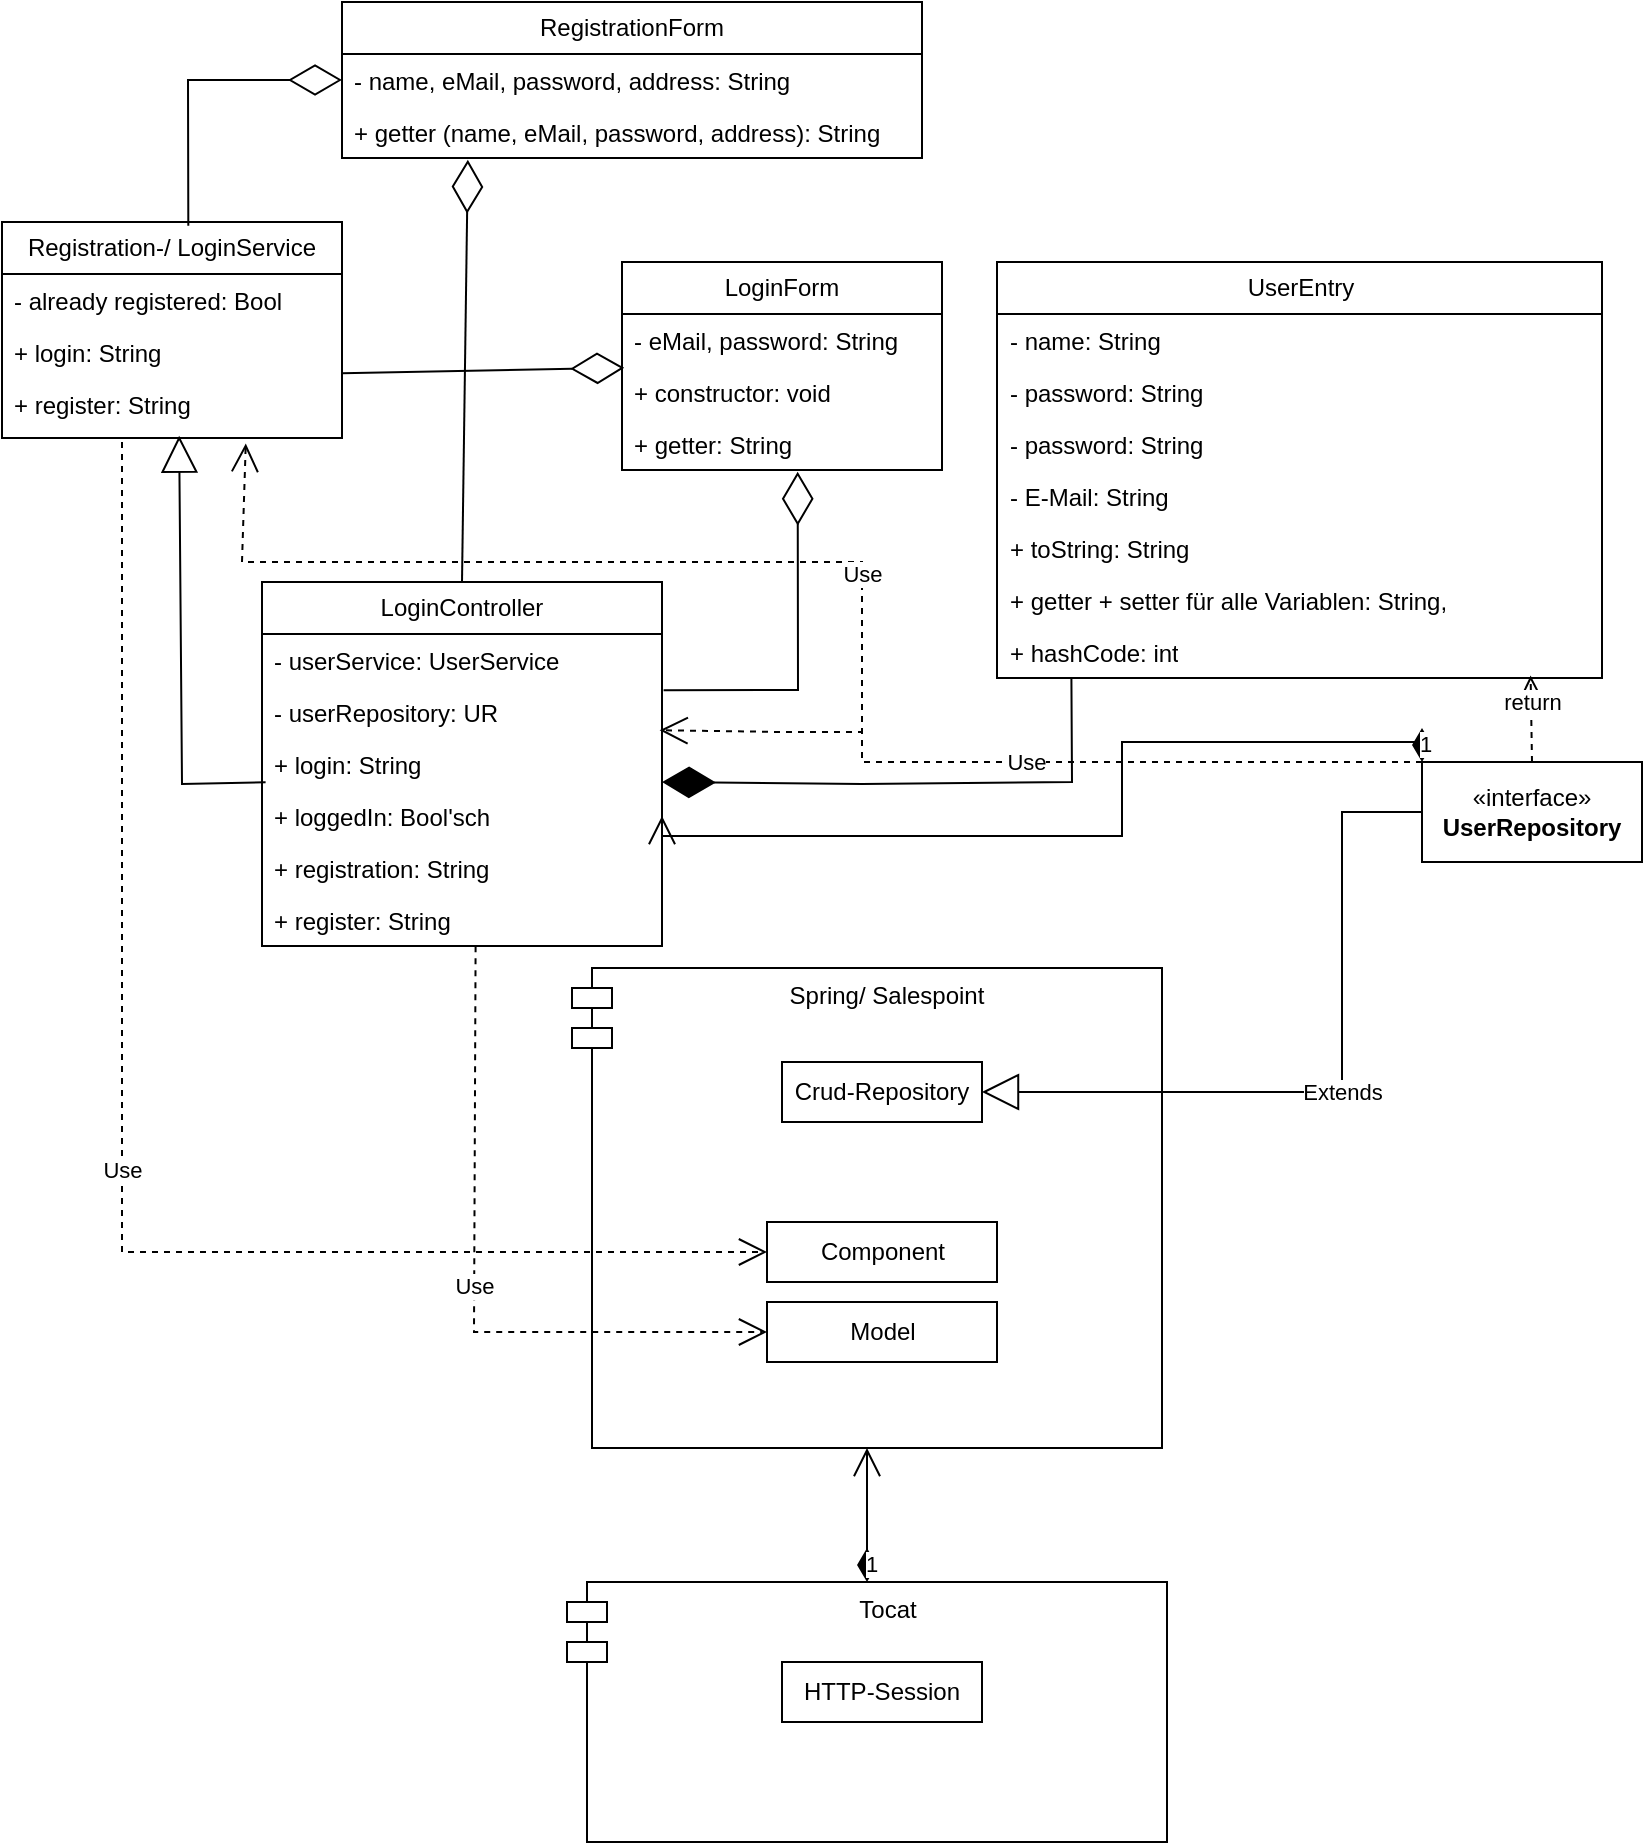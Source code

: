 <mxfile version="22.1.22" type="embed">
  <diagram id="JAHGgCoPbndzk0y3IivD" name="Page-1">
    <mxGraphModel dx="681" dy="396" grid="1" gridSize="10" guides="1" tooltips="1" connect="1" arrows="1" fold="1" page="1" pageScale="1" pageWidth="850" pageHeight="1100" math="0" shadow="0">
      <root>
        <mxCell id="0" />
        <mxCell id="1" parent="0" />
        <mxCell id="6" value="Spring/ Salespoint" style="shape=module;align=left;spacingLeft=20;align=center;verticalAlign=top;whiteSpace=wrap;html=1;" parent="1" vertex="1">
          <mxGeometry x="295" y="663" width="295" height="240" as="geometry" />
        </mxCell>
        <mxCell id="7" value="Crud-Repository" style="html=1;whiteSpace=wrap;" parent="1" vertex="1">
          <mxGeometry x="400" y="710" width="100" height="30" as="geometry" />
        </mxCell>
        <mxCell id="11" value="Tocat" style="shape=module;align=left;spacingLeft=20;align=center;verticalAlign=top;whiteSpace=wrap;html=1;" parent="1" vertex="1">
          <mxGeometry x="292.5" y="970" width="300" height="130" as="geometry" />
        </mxCell>
        <mxCell id="12" value="HTTP-Session" style="html=1;whiteSpace=wrap;" parent="1" vertex="1">
          <mxGeometry x="400" y="1010" width="100" height="30" as="geometry" />
        </mxCell>
        <mxCell id="18" value="1" style="endArrow=open;html=1;endSize=12;startArrow=diamondThin;startSize=14;startFill=1;edgeStyle=orthogonalEdgeStyle;align=left;verticalAlign=bottom;rounded=0;exitX=0.5;exitY=0;exitDx=0;exitDy=0;entryX=0.5;entryY=1;entryDx=0;entryDy=0;" parent="1" source="11" target="6" edge="1">
          <mxGeometry x="-1" y="3" relative="1" as="geometry">
            <mxPoint x="230" y="940" as="sourcePoint" />
            <mxPoint x="300" y="880" as="targetPoint" />
          </mxGeometry>
        </mxCell>
        <mxCell id="20" value="Component" style="html=1;whiteSpace=wrap;" parent="1" vertex="1">
          <mxGeometry x="392.5" y="790" width="115" height="30" as="geometry" />
        </mxCell>
        <mxCell id="21" value="Model" style="html=1;whiteSpace=wrap;" parent="1" vertex="1">
          <mxGeometry x="392.5" y="830" width="115" height="30" as="geometry" />
        </mxCell>
        <mxCell id="22" value="«interface»&lt;br&gt;&lt;b&gt;UserRepository&lt;/b&gt;" style="html=1;whiteSpace=wrap;" parent="1" vertex="1">
          <mxGeometry x="720" y="560" width="110" height="50" as="geometry" />
        </mxCell>
        <mxCell id="23" value="Extends" style="endArrow=block;endSize=16;endFill=0;html=1;rounded=0;exitX=0;exitY=0.5;exitDx=0;exitDy=0;entryX=1;entryY=0.5;entryDx=0;entryDy=0;" parent="1" source="22" target="7" edge="1">
          <mxGeometry width="160" relative="1" as="geometry">
            <mxPoint x="670" y="600" as="sourcePoint" />
            <mxPoint x="660" y="780" as="targetPoint" />
            <Array as="points">
              <mxPoint x="680" y="585" />
              <mxPoint x="680" y="725" />
            </Array>
          </mxGeometry>
        </mxCell>
        <mxCell id="25" value="LoginController" style="swimlane;fontStyle=0;childLayout=stackLayout;horizontal=1;startSize=26;fillColor=none;horizontalStack=0;resizeParent=1;resizeParentMax=0;resizeLast=0;collapsible=1;marginBottom=0;whiteSpace=wrap;html=1;" parent="1" vertex="1">
          <mxGeometry x="140" y="470" width="200" height="182" as="geometry" />
        </mxCell>
        <mxCell id="26" value="- userService: UserService" style="text;strokeColor=none;fillColor=none;align=left;verticalAlign=top;spacingLeft=4;spacingRight=4;overflow=hidden;rotatable=0;points=[[0,0.5],[1,0.5]];portConstraint=eastwest;whiteSpace=wrap;html=1;" parent="25" vertex="1">
          <mxGeometry y="26" width="200" height="26" as="geometry" />
        </mxCell>
        <mxCell id="80" value="- userRepository: UR" style="text;strokeColor=none;fillColor=none;align=left;verticalAlign=top;spacingLeft=4;spacingRight=4;overflow=hidden;rotatable=0;points=[[0,0.5],[1,0.5]];portConstraint=eastwest;whiteSpace=wrap;html=1;" vertex="1" parent="25">
          <mxGeometry y="52" width="200" height="26" as="geometry" />
        </mxCell>
        <mxCell id="27" value="+ login: String" style="text;strokeColor=none;fillColor=none;align=left;verticalAlign=top;spacingLeft=4;spacingRight=4;overflow=hidden;rotatable=0;points=[[0,0.5],[1,0.5]];portConstraint=eastwest;whiteSpace=wrap;html=1;" parent="25" vertex="1">
          <mxGeometry y="78" width="200" height="26" as="geometry" />
        </mxCell>
        <mxCell id="28" value="+ loggedIn: Bool&#39;sch" style="text;strokeColor=none;fillColor=none;align=left;verticalAlign=top;spacingLeft=4;spacingRight=4;overflow=hidden;rotatable=0;points=[[0,0.5],[1,0.5]];portConstraint=eastwest;whiteSpace=wrap;html=1;" parent="25" vertex="1">
          <mxGeometry y="104" width="200" height="26" as="geometry" />
        </mxCell>
        <mxCell id="62" value="+ registration: String" style="text;strokeColor=none;fillColor=none;align=left;verticalAlign=top;spacingLeft=4;spacingRight=4;overflow=hidden;rotatable=0;points=[[0,0.5],[1,0.5]];portConstraint=eastwest;whiteSpace=wrap;html=1;" vertex="1" parent="25">
          <mxGeometry y="130" width="200" height="26" as="geometry" />
        </mxCell>
        <mxCell id="71" value="+ register: String" style="text;strokeColor=none;fillColor=none;align=left;verticalAlign=top;spacingLeft=4;spacingRight=4;overflow=hidden;rotatable=0;points=[[0,0.5],[1,0.5]];portConstraint=eastwest;whiteSpace=wrap;html=1;" vertex="1" parent="25">
          <mxGeometry y="156" width="200" height="26" as="geometry" />
        </mxCell>
        <mxCell id="29" value="UserEntry" style="swimlane;fontStyle=0;childLayout=stackLayout;horizontal=1;startSize=26;fillColor=none;horizontalStack=0;resizeParent=1;resizeParentMax=0;resizeLast=0;collapsible=1;marginBottom=0;whiteSpace=wrap;html=1;" parent="1" vertex="1">
          <mxGeometry x="507.5" y="310" width="302.5" height="208" as="geometry" />
        </mxCell>
        <mxCell id="31" value="- name: String" style="text;strokeColor=none;fillColor=none;align=left;verticalAlign=top;spacingLeft=4;spacingRight=4;overflow=hidden;rotatable=0;points=[[0,0.5],[1,0.5]];portConstraint=eastwest;whiteSpace=wrap;html=1;" parent="29" vertex="1">
          <mxGeometry y="26" width="302.5" height="26" as="geometry" />
        </mxCell>
        <mxCell id="34" value="- password: String" style="text;strokeColor=none;fillColor=none;align=left;verticalAlign=top;spacingLeft=4;spacingRight=4;overflow=hidden;rotatable=0;points=[[0,0.5],[1,0.5]];portConstraint=eastwest;whiteSpace=wrap;html=1;" parent="29" vertex="1">
          <mxGeometry y="52" width="302.5" height="26" as="geometry" />
        </mxCell>
        <mxCell id="35" value="- password: String" style="text;strokeColor=none;fillColor=none;align=left;verticalAlign=top;spacingLeft=4;spacingRight=4;overflow=hidden;rotatable=0;points=[[0,0.5],[1,0.5]];portConstraint=eastwest;whiteSpace=wrap;html=1;" parent="29" vertex="1">
          <mxGeometry y="78" width="302.5" height="26" as="geometry" />
        </mxCell>
        <mxCell id="36" value="- E-Mail: String" style="text;strokeColor=none;fillColor=none;align=left;verticalAlign=top;spacingLeft=4;spacingRight=4;overflow=hidden;rotatable=0;points=[[0,0.5],[1,0.5]];portConstraint=eastwest;whiteSpace=wrap;html=1;" parent="29" vertex="1">
          <mxGeometry y="104" width="302.5" height="26" as="geometry" />
        </mxCell>
        <mxCell id="30" value="+ toString: String" style="text;strokeColor=none;fillColor=none;align=left;verticalAlign=top;spacingLeft=4;spacingRight=4;overflow=hidden;rotatable=0;points=[[0,0.5],[1,0.5]];portConstraint=eastwest;whiteSpace=wrap;html=1;" parent="29" vertex="1">
          <mxGeometry y="130" width="302.5" height="26" as="geometry" />
        </mxCell>
        <mxCell id="32" value="+ getter + setter für alle Variablen: String," style="text;strokeColor=none;fillColor=none;align=left;verticalAlign=top;spacingLeft=4;spacingRight=4;overflow=hidden;rotatable=0;points=[[0,0.5],[1,0.5]];portConstraint=eastwest;whiteSpace=wrap;html=1;" parent="29" vertex="1">
          <mxGeometry y="156" width="302.5" height="26" as="geometry" />
        </mxCell>
        <mxCell id="33" value="+ hashCode: int" style="text;strokeColor=none;fillColor=none;align=left;verticalAlign=top;spacingLeft=4;spacingRight=4;overflow=hidden;rotatable=0;points=[[0,0.5],[1,0.5]];portConstraint=eastwest;whiteSpace=wrap;html=1;" parent="29" vertex="1">
          <mxGeometry y="182" width="302.5" height="26" as="geometry" />
        </mxCell>
        <mxCell id="39" value="" style="endArrow=diamondThin;endFill=1;endSize=24;html=1;rounded=0;exitX=0.123;exitY=0.991;exitDx=0;exitDy=0;exitPerimeter=0;" parent="1" source="33" edge="1">
          <mxGeometry width="160" relative="1" as="geometry">
            <mxPoint x="340" y="560" as="sourcePoint" />
            <mxPoint x="340" y="570" as="targetPoint" />
            <Array as="points">
              <mxPoint x="545" y="570" />
              <mxPoint x="440" y="571" />
            </Array>
          </mxGeometry>
        </mxCell>
        <mxCell id="40" value="" style="endArrow=block;endSize=16;endFill=0;html=1;rounded=0;entryX=0.521;entryY=0.962;entryDx=0;entryDy=0;exitX=0.009;exitY=0.85;exitDx=0;exitDy=0;entryPerimeter=0;exitPerimeter=0;" parent="1" source="27" target="46" edge="1">
          <mxGeometry width="160" relative="1" as="geometry">
            <mxPoint x="390" y="440" as="sourcePoint" />
            <mxPoint x="200" y="400" as="targetPoint" />
            <Array as="points">
              <mxPoint x="100" y="571" />
            </Array>
          </mxGeometry>
        </mxCell>
        <mxCell id="41" value="Registration-/ LoginService" style="swimlane;fontStyle=0;childLayout=stackLayout;horizontal=1;startSize=26;fillColor=none;horizontalStack=0;resizeParent=1;resizeParentMax=0;resizeLast=0;collapsible=1;marginBottom=0;whiteSpace=wrap;html=1;" parent="1" vertex="1">
          <mxGeometry x="10" y="290" width="170" height="108" as="geometry" />
        </mxCell>
        <mxCell id="42" value="- already registered: Bool" style="text;strokeColor=none;fillColor=none;align=left;verticalAlign=top;spacingLeft=4;spacingRight=4;overflow=hidden;rotatable=0;points=[[0,0.5],[1,0.5]];portConstraint=eastwest;whiteSpace=wrap;html=1;" parent="41" vertex="1">
          <mxGeometry y="26" width="170" height="26" as="geometry" />
        </mxCell>
        <mxCell id="43" value="+ login: String" style="text;strokeColor=none;fillColor=none;align=left;verticalAlign=top;spacingLeft=4;spacingRight=4;overflow=hidden;rotatable=0;points=[[0,0.5],[1,0.5]];portConstraint=eastwest;whiteSpace=wrap;html=1;" parent="41" vertex="1">
          <mxGeometry y="52" width="170" height="26" as="geometry" />
        </mxCell>
        <mxCell id="46" value="+ register: String" style="text;strokeColor=none;fillColor=none;align=left;verticalAlign=top;spacingLeft=4;spacingRight=4;overflow=hidden;rotatable=0;points=[[0,0.5],[1,0.5]];portConstraint=eastwest;whiteSpace=wrap;html=1;" parent="41" vertex="1">
          <mxGeometry y="78" width="170" height="30" as="geometry" />
        </mxCell>
        <mxCell id="45" value="Use" style="endArrow=open;endSize=12;dashed=1;html=1;rounded=0;exitX=0.534;exitY=1.004;exitDx=0;exitDy=0;exitPerimeter=0;entryX=0;entryY=0.5;entryDx=0;entryDy=0;" parent="1" source="71" target="21" edge="1">
          <mxGeometry width="160" relative="1" as="geometry">
            <mxPoint x="250" y="770" as="sourcePoint" />
            <mxPoint x="410" y="770" as="targetPoint" />
            <Array as="points">
              <mxPoint x="246" y="845" />
            </Array>
          </mxGeometry>
        </mxCell>
        <mxCell id="47" value="Use" style="endArrow=open;endSize=12;dashed=1;html=1;rounded=0;entryX=0;entryY=0.5;entryDx=0;entryDy=0;" parent="1" target="20" edge="1">
          <mxGeometry width="160" relative="1" as="geometry">
            <mxPoint x="70" y="400" as="sourcePoint" />
            <mxPoint x="280" y="670" as="targetPoint" />
            <Array as="points">
              <mxPoint x="70" y="805" />
            </Array>
          </mxGeometry>
        </mxCell>
        <mxCell id="48" value="RegistrationForm" style="swimlane;fontStyle=0;childLayout=stackLayout;horizontal=1;startSize=26;fillColor=none;horizontalStack=0;resizeParent=1;resizeParentMax=0;resizeLast=0;collapsible=1;marginBottom=0;whiteSpace=wrap;html=1;" parent="1" vertex="1">
          <mxGeometry x="180" y="180" width="290" height="78" as="geometry" />
        </mxCell>
        <mxCell id="50" value="- name, eMail, password, address: String" style="text;strokeColor=none;fillColor=none;align=left;verticalAlign=top;spacingLeft=4;spacingRight=4;overflow=hidden;rotatable=0;points=[[0,0.5],[1,0.5]];portConstraint=eastwest;whiteSpace=wrap;html=1;" parent="48" vertex="1">
          <mxGeometry y="26" width="290" height="26" as="geometry" />
        </mxCell>
        <mxCell id="72" value="+ getter (name, eMail, password, address): String" style="text;strokeColor=none;fillColor=none;align=left;verticalAlign=top;spacingLeft=4;spacingRight=4;overflow=hidden;rotatable=0;points=[[0,0.5],[1,0.5]];portConstraint=eastwest;whiteSpace=wrap;html=1;" vertex="1" parent="48">
          <mxGeometry y="52" width="290" height="26" as="geometry" />
        </mxCell>
        <mxCell id="53" value="LoginForm" style="swimlane;fontStyle=0;childLayout=stackLayout;horizontal=1;startSize=26;fillColor=none;horizontalStack=0;resizeParent=1;resizeParentMax=0;resizeLast=0;collapsible=1;marginBottom=0;whiteSpace=wrap;html=1;" parent="1" vertex="1">
          <mxGeometry x="320" y="310" width="160" height="104" as="geometry" />
        </mxCell>
        <mxCell id="55" value="- eMail, password: String" style="text;strokeColor=none;fillColor=none;align=left;verticalAlign=top;spacingLeft=4;spacingRight=4;overflow=hidden;rotatable=0;points=[[0,0.5],[1,0.5]];portConstraint=eastwest;whiteSpace=wrap;html=1;" parent="53" vertex="1">
          <mxGeometry y="26" width="160" height="26" as="geometry" />
        </mxCell>
        <mxCell id="56" value="+ constructor: void" style="text;strokeColor=none;fillColor=none;align=left;verticalAlign=top;spacingLeft=4;spacingRight=4;overflow=hidden;rotatable=0;points=[[0,0.5],[1,0.5]];portConstraint=eastwest;whiteSpace=wrap;html=1;" parent="53" vertex="1">
          <mxGeometry y="52" width="160" height="26" as="geometry" />
        </mxCell>
        <mxCell id="63" value="+ getter: String" style="text;strokeColor=none;fillColor=none;align=left;verticalAlign=top;spacingLeft=4;spacingRight=4;overflow=hidden;rotatable=0;points=[[0,0.5],[1,0.5]];portConstraint=eastwest;whiteSpace=wrap;html=1;" vertex="1" parent="53">
          <mxGeometry y="78" width="160" height="26" as="geometry" />
        </mxCell>
        <mxCell id="58" value="" style="endArrow=diamondThin;endFill=0;endSize=24;html=1;rounded=0;exitX=0.5;exitY=0;exitDx=0;exitDy=0;entryX=0.217;entryY=1.034;entryDx=0;entryDy=0;entryPerimeter=0;" parent="1" source="25" edge="1">
          <mxGeometry width="160" relative="1" as="geometry">
            <mxPoint x="280" y="420" as="sourcePoint" />
            <mxPoint x="242.93" y="258.884" as="targetPoint" />
          </mxGeometry>
        </mxCell>
        <mxCell id="59" value="" style="endArrow=diamondThin;endFill=0;endSize=24;html=1;rounded=0;exitX=1.004;exitY=0.081;exitDx=0;exitDy=0;exitPerimeter=0;entryX=0.549;entryY=1.034;entryDx=0;entryDy=0;entryPerimeter=0;" parent="1" source="80" target="63" edge="1">
          <mxGeometry width="160" relative="1" as="geometry">
            <mxPoint x="340" y="510" as="sourcePoint" />
            <mxPoint x="380" y="440" as="targetPoint" />
            <Array as="points">
              <mxPoint x="408" y="524" />
            </Array>
          </mxGeometry>
        </mxCell>
        <mxCell id="60" value="" style="endArrow=diamondThin;endFill=0;endSize=24;html=1;rounded=0;entryX=0;entryY=0.5;entryDx=0;entryDy=0;exitX=0.548;exitY=0.017;exitDx=0;exitDy=0;exitPerimeter=0;" parent="1" source="41" target="50" edge="1">
          <mxGeometry width="160" relative="1" as="geometry">
            <mxPoint x="100" y="300" as="sourcePoint" />
            <mxPoint x="280" y="390" as="targetPoint" />
            <Array as="points">
              <mxPoint x="103" y="219" />
            </Array>
          </mxGeometry>
        </mxCell>
        <mxCell id="61" value="" style="endArrow=diamondThin;endFill=0;endSize=24;html=1;rounded=0;entryX=0.007;entryY=0.034;entryDx=0;entryDy=0;exitX=1;exitY=-0.081;exitDx=0;exitDy=0;exitPerimeter=0;entryPerimeter=0;" parent="1" source="46" target="56" edge="1">
          <mxGeometry width="160" relative="1" as="geometry">
            <mxPoint x="190" y="380" as="sourcePoint" />
            <mxPoint x="263" y="401" as="targetPoint" />
          </mxGeometry>
        </mxCell>
        <mxCell id="70" value="return" style="html=1;verticalAlign=bottom;endArrow=open;dashed=1;endSize=8;curved=0;rounded=0;entryX=0.882;entryY=0.953;entryDx=0;entryDy=0;entryPerimeter=0;exitX=0.5;exitY=0;exitDx=0;exitDy=0;" edge="1" parent="1" source="22" target="33">
          <mxGeometry relative="1" as="geometry">
            <mxPoint x="660" y="610" as="sourcePoint" />
            <mxPoint x="580" y="610" as="targetPoint" />
          </mxGeometry>
        </mxCell>
        <mxCell id="77" value="1" style="endArrow=open;html=1;endSize=12;startArrow=diamondThin;startSize=14;startFill=1;edgeStyle=orthogonalEdgeStyle;align=left;verticalAlign=bottom;rounded=0;exitX=0;exitY=0;exitDx=0;exitDy=0;entryX=1;entryY=0.5;entryDx=0;entryDy=0;" edge="1" parent="1" source="22" target="28">
          <mxGeometry x="-1" y="3" relative="1" as="geometry">
            <mxPoint x="540" y="590" as="sourcePoint" />
            <mxPoint x="700" y="590" as="targetPoint" />
            <Array as="points">
              <mxPoint x="720" y="550" />
              <mxPoint x="570" y="550" />
              <mxPoint x="570" y="597" />
            </Array>
          </mxGeometry>
        </mxCell>
        <mxCell id="78" value="Use" style="endArrow=open;endSize=12;dashed=1;html=1;rounded=0;entryX=0.717;entryY=1.093;entryDx=0;entryDy=0;entryPerimeter=0;" edge="1" parent="1" target="46">
          <mxGeometry width="160" relative="1" as="geometry">
            <mxPoint x="720" y="560" as="sourcePoint" />
            <mxPoint x="620" y="620" as="targetPoint" />
            <Array as="points">
              <mxPoint x="440" y="560" />
              <mxPoint x="440" y="460" />
              <mxPoint x="130" y="460" />
            </Array>
          </mxGeometry>
        </mxCell>
        <mxCell id="79" value="Use" style="endArrow=open;endSize=12;dashed=1;html=1;rounded=0;entryX=0.994;entryY=0.85;entryDx=0;entryDy=0;entryPerimeter=0;" edge="1" parent="1" target="80">
          <mxGeometry width="160" relative="1" as="geometry">
            <mxPoint x="720" y="560" as="sourcePoint" />
            <mxPoint x="142" y="411" as="targetPoint" />
            <Array as="points">
              <mxPoint x="440" y="560" />
              <mxPoint x="440" y="545" />
              <mxPoint x="400" y="545" />
            </Array>
          </mxGeometry>
        </mxCell>
      </root>
    </mxGraphModel>
  </diagram>
</mxfile>
